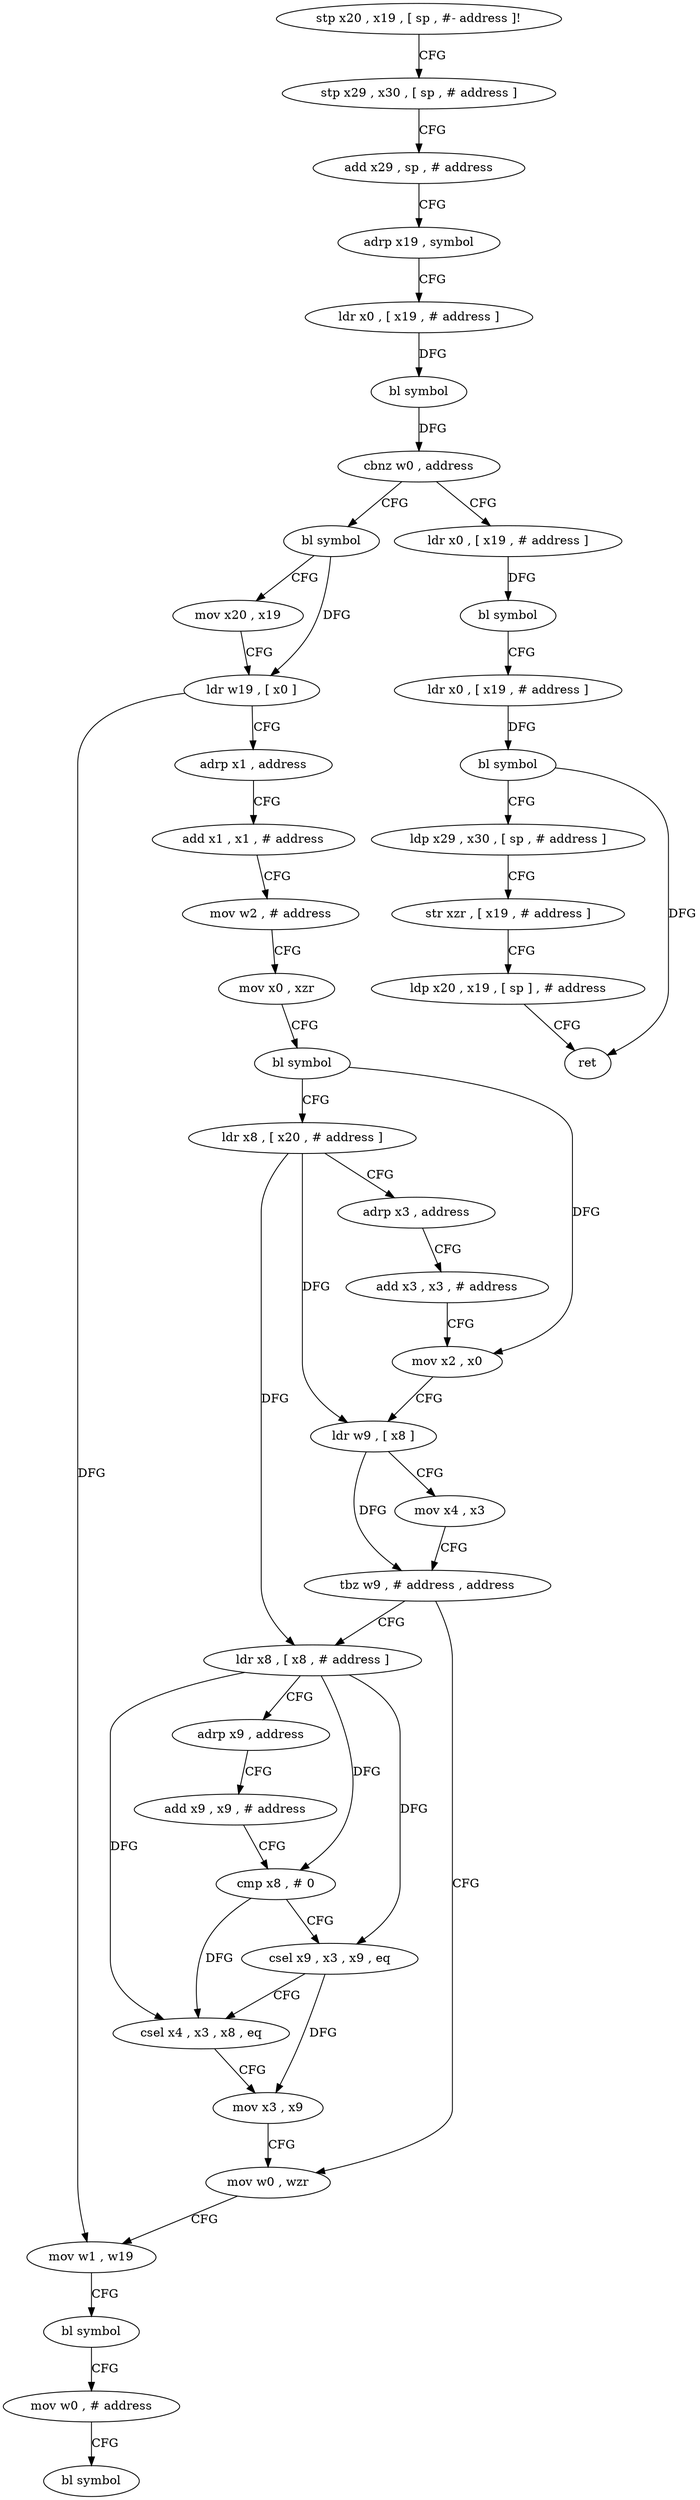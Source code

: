 digraph "func" {
"4230484" [label = "stp x20 , x19 , [ sp , #- address ]!" ]
"4230488" [label = "stp x29 , x30 , [ sp , # address ]" ]
"4230492" [label = "add x29 , sp , # address" ]
"4230496" [label = "adrp x19 , symbol" ]
"4230500" [label = "ldr x0 , [ x19 , # address ]" ]
"4230504" [label = "bl symbol" ]
"4230508" [label = "cbnz w0 , address" ]
"4230544" [label = "bl symbol" ]
"4230512" [label = "ldr x0 , [ x19 , # address ]" ]
"4230548" [label = "mov x20 , x19" ]
"4230552" [label = "ldr w19 , [ x0 ]" ]
"4230556" [label = "adrp x1 , address" ]
"4230560" [label = "add x1 , x1 , # address" ]
"4230564" [label = "mov w2 , # address" ]
"4230568" [label = "mov x0 , xzr" ]
"4230572" [label = "bl symbol" ]
"4230576" [label = "ldr x8 , [ x20 , # address ]" ]
"4230580" [label = "adrp x3 , address" ]
"4230584" [label = "add x3 , x3 , # address" ]
"4230588" [label = "mov x2 , x0" ]
"4230592" [label = "ldr w9 , [ x8 ]" ]
"4230596" [label = "mov x4 , x3" ]
"4230600" [label = "tbz w9 , # address , address" ]
"4230632" [label = "mov w0 , wzr" ]
"4230604" [label = "ldr x8 , [ x8 , # address ]" ]
"4230516" [label = "bl symbol" ]
"4230520" [label = "ldr x0 , [ x19 , # address ]" ]
"4230524" [label = "bl symbol" ]
"4230528" [label = "ldp x29 , x30 , [ sp , # address ]" ]
"4230532" [label = "str xzr , [ x19 , # address ]" ]
"4230536" [label = "ldp x20 , x19 , [ sp ] , # address" ]
"4230540" [label = "ret" ]
"4230636" [label = "mov w1 , w19" ]
"4230640" [label = "bl symbol" ]
"4230644" [label = "mov w0 , # address" ]
"4230648" [label = "bl symbol" ]
"4230608" [label = "adrp x9 , address" ]
"4230612" [label = "add x9 , x9 , # address" ]
"4230616" [label = "cmp x8 , # 0" ]
"4230620" [label = "csel x9 , x3 , x9 , eq" ]
"4230624" [label = "csel x4 , x3 , x8 , eq" ]
"4230628" [label = "mov x3 , x9" ]
"4230484" -> "4230488" [ label = "CFG" ]
"4230488" -> "4230492" [ label = "CFG" ]
"4230492" -> "4230496" [ label = "CFG" ]
"4230496" -> "4230500" [ label = "CFG" ]
"4230500" -> "4230504" [ label = "DFG" ]
"4230504" -> "4230508" [ label = "DFG" ]
"4230508" -> "4230544" [ label = "CFG" ]
"4230508" -> "4230512" [ label = "CFG" ]
"4230544" -> "4230548" [ label = "CFG" ]
"4230544" -> "4230552" [ label = "DFG" ]
"4230512" -> "4230516" [ label = "DFG" ]
"4230548" -> "4230552" [ label = "CFG" ]
"4230552" -> "4230556" [ label = "CFG" ]
"4230552" -> "4230636" [ label = "DFG" ]
"4230556" -> "4230560" [ label = "CFG" ]
"4230560" -> "4230564" [ label = "CFG" ]
"4230564" -> "4230568" [ label = "CFG" ]
"4230568" -> "4230572" [ label = "CFG" ]
"4230572" -> "4230576" [ label = "CFG" ]
"4230572" -> "4230588" [ label = "DFG" ]
"4230576" -> "4230580" [ label = "CFG" ]
"4230576" -> "4230592" [ label = "DFG" ]
"4230576" -> "4230604" [ label = "DFG" ]
"4230580" -> "4230584" [ label = "CFG" ]
"4230584" -> "4230588" [ label = "CFG" ]
"4230588" -> "4230592" [ label = "CFG" ]
"4230592" -> "4230596" [ label = "CFG" ]
"4230592" -> "4230600" [ label = "DFG" ]
"4230596" -> "4230600" [ label = "CFG" ]
"4230600" -> "4230632" [ label = "CFG" ]
"4230600" -> "4230604" [ label = "CFG" ]
"4230632" -> "4230636" [ label = "CFG" ]
"4230604" -> "4230608" [ label = "CFG" ]
"4230604" -> "4230616" [ label = "DFG" ]
"4230604" -> "4230620" [ label = "DFG" ]
"4230604" -> "4230624" [ label = "DFG" ]
"4230516" -> "4230520" [ label = "CFG" ]
"4230520" -> "4230524" [ label = "DFG" ]
"4230524" -> "4230528" [ label = "CFG" ]
"4230524" -> "4230540" [ label = "DFG" ]
"4230528" -> "4230532" [ label = "CFG" ]
"4230532" -> "4230536" [ label = "CFG" ]
"4230536" -> "4230540" [ label = "CFG" ]
"4230636" -> "4230640" [ label = "CFG" ]
"4230640" -> "4230644" [ label = "CFG" ]
"4230644" -> "4230648" [ label = "CFG" ]
"4230608" -> "4230612" [ label = "CFG" ]
"4230612" -> "4230616" [ label = "CFG" ]
"4230616" -> "4230620" [ label = "CFG" ]
"4230616" -> "4230624" [ label = "DFG" ]
"4230620" -> "4230624" [ label = "CFG" ]
"4230620" -> "4230628" [ label = "DFG" ]
"4230624" -> "4230628" [ label = "CFG" ]
"4230628" -> "4230632" [ label = "CFG" ]
}
